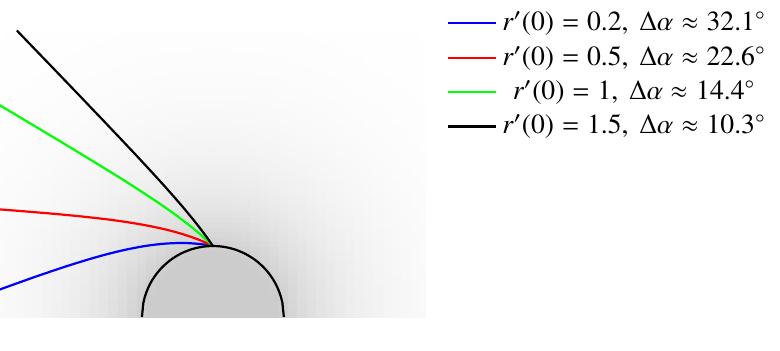 \documentclass{standalone}

\usepackage{pgfplots}
\usepackage{tikz}
\usepackage{xcolor}
\usepackage{txfonts}

%used for drawing n(r)-Area
\definecolor{lGray}{gray}{0.8}
\definecolor{llGray}{gray}{0.9}
\usepgfplotslibrary{fillbetween}

\tikzset{
  ring shading/.code args={from #1 at #2 to #3 at #4}{
    \def\colin{#1}
    \def\radin{#2}
    \def\colout{#3}
    \def\radout{#4}
    \pgfmathsetmacro{\proportion}{\radin/\radout}
    \pgfmathsetmacro{\outer}{.8818cm}
    \pgfmathsetmacro{\inner}{.8818cm*\proportion}
    \pgfmathsetmacro{\innerlow}{\inner-0.01pt}
    \pgfdeclareradialshading{ring}{\pgfpoint{0cm}{0cm}}%
    {
      color(0pt)=(white);
      color(\innerlow)=(white);
      color(\inner)=(#1);
      color(\outer)=(#3)
    }
    \pgfkeysalso{/tikz/shading=ring}
  },
}

\begin{document}

\begin{tikzpicture}
  \begin{axis} [
    axis lines=none, 
    width=7cm, 
    axis equal,
    ticks = none,  
    legend pos = outer north east, 
    legend style={draw=none}, 
    ymin = 0,
    ymax = 4,
    xmin = -3, 
    xmax = 3, 
    zmin = 1,
    zmax = 2,
    %colorbar, 
    colormap={traditionalpm3d}{color=(white) color=(llGray) color=(lGray) color=(lGray) color=(lGray) color=(lGray)},
    view={0}{90}
  ]  
    \addplot3[surf, domain=-4:4, y domain=0:4, shader=flat, samples=61, forget plot] {1 + 1 * exp(-(sqrt(x^2+y^2)-1))};  
    %\addlegendentry{$n(r)$};
    %f'(0)=0,2
    \addplot [mark = none, thick, color=blue] coordinates {
      (0.0,1.0)(-0.018,1.004)(-0.036,1.007)(-0.054,1.01)(-0.073,1.013)(-0.114,1.02)(-0.157,1.025)(-0.2,1.03)(-0.244,1.034)(-0.289,1.037)(-0.335,1.04)(-0.382,1.042)(-0.431,1.042)(-0.48,1.042)(-0.531,1.041)(-0.584,1.039)(-0.638,1.036)(-0.694,1.032)(-0.751,1.026)(-0.811,1.02)(-0.873,1.012)(-0.937,1.003)(-1.005,0.992)(-1.075,0.979)(-1.148,0.965)(-1.225,0.949)(-1.306,0.931)(-1.392,0.91)(-1.483,0.887)(-1.58,0.861)(-1.683,0.832)(-1.794,0.799)(-1.914,0.762)(-2.045,0.721)(-2.187,0.674)(-2.344,0.621)(-2.519,0.561)(-2.715,0.491)(-2.938,0.411)(-3.194,0.317)(-3.493,0.206)(-3.681,0.136)(-3.889,0.058)(-4.122,-0.029)(-4.383,-0.128)
    };
    \addlegendentry{$r'(0) = 0.2, \: \Delta \alpha \approx 32.1^\circ$};
         
    %f'(0)=0.5
    \addplot [mark = none, thick, color=red] coordinates {
      (0.0,1.0)(-0.029,1.014)(-0.059,1.028)(-0.09,1.043)(-0.122,1.057)(-0.156,1.071)(-0.192,1.086)(-0.228,1.1)(-0.267,1.114)(-0.306,1.128)(-0.347,1.142)(-0.389,1.156)(-0.433,1.17)(-0.479,1.183)(-0.527,1.197)(-0.577,1.21)(-0.629,1.224)(-0.684,1.237)(-0.741,1.25)(-0.801,1.263)(-0.864,1.276)(-0.93,1.289)(-1.0,1.302)(-1.074,1.315)(-1.153,1.328)(-1.236,1.341)(-1.326,1.354)(-1.421,1.367)(-1.523,1.38)(-1.634,1.393)(-1.754,1.406)(-1.884,1.42)(-2.026,1.434)(-2.183,1.449)(-2.356,1.464)(-2.55,1.48)(-2.769,1.498)(-3.028,1.518)(-3.329,1.54)(-3.682,1.566)(-4.105,1.596)
    };
    \addlegendentry{$r'(0) = 0.5, \: \Delta \alpha \approx 22.6^\circ$};
          
    %f'(0) = 1
    \addplot [mark = none, thick, color=green] coordinates {
      (0.0,1.0)(-0.022,1.021)(-0.044,1.043)(-0.068,1.066)(-0.093,1.089)(-0.119,1.112)(-0.146,1.137)(-0.174,1.161)(-0.204,1.187)(-0.235,1.213)(-0.268,1.24)(-0.302,1.268)(-0.338,1.297)(-0.376,1.326)(-0.416,1.357)(-0.458,1.389)(-0.503,1.422)(-0.55,1.457)(-0.6,1.493)(-0.654,1.53)(-0.71,1.57)(-0.771,1.611)(-0.835,1.654)(-0.904,1.7)(-0.978,1.749)(-1.058,1.801)(-1.145,1.856)(-1.238,1.916)(-1.34,1.98)(-1.451,2.049)(-1.574,2.124)(-1.709,2.207)(-1.859,2.298)(-2.027,2.4)(-2.216,2.514)(-2.432,2.643)(-2.679,2.791)(-2.968,2.963)(-3.308,3.165)(-3.716,3.407)(-4.216,3.703)
    }; 
    \addlegendentry{$r'(0) = 1, \: \Delta \alpha \approx 14.4^\circ$}; 
          
    %f'(0) = 1.5
    \addplot [mark = none, thick, color=black] coordinates {
      (0.0,1.0)(-0.015,1.023)(-0.031,1.046)(-0.048,1.071)(-0.066,1.096)(-0.084,1.121)(-0.104,1.148)(-0.124,1.176)(-0.145,1.204)(-0.168,1.234)(-0.191,1.264)(-0.216,1.296)(-0.242,1.329)(-0.269,1.363)(-0.298,1.399)(-0.329,1.436)(-0.361,1.475)(-0.395,1.516)(-0.431,1.559)(-0.47,1.604)(-0.511,1.651)(-0.554,1.701)(-0.601,1.754)(-0.65,1.809)(-0.703,1.869)(-0.76,1.931)(-0.822,1.999)(-0.888,2.071)(-0.959,2.148)(-1.037,2.232)(-1.122,2.323)(-1.215,2.421)(-1.317,2.529)(-1.43,2.648)(-1.555,2.78)(-1.696,2.927)(-1.854,3.093)(-2.034,3.281)(-2.241,3.496)(-2.481,3.745)(-2.763,4.038)
    };        
    \addlegendentry{$r'(0) = 1.5, \: \Delta \alpha \approx 10.3^\circ$};
          
    %draw Earth
    \addplot [domain=-1:1, mark=none, black, samples=101, name path=earth, thick] {sqrt(1 - x^2)};
  \end{axis}   
\end{tikzpicture}

\end{document}
